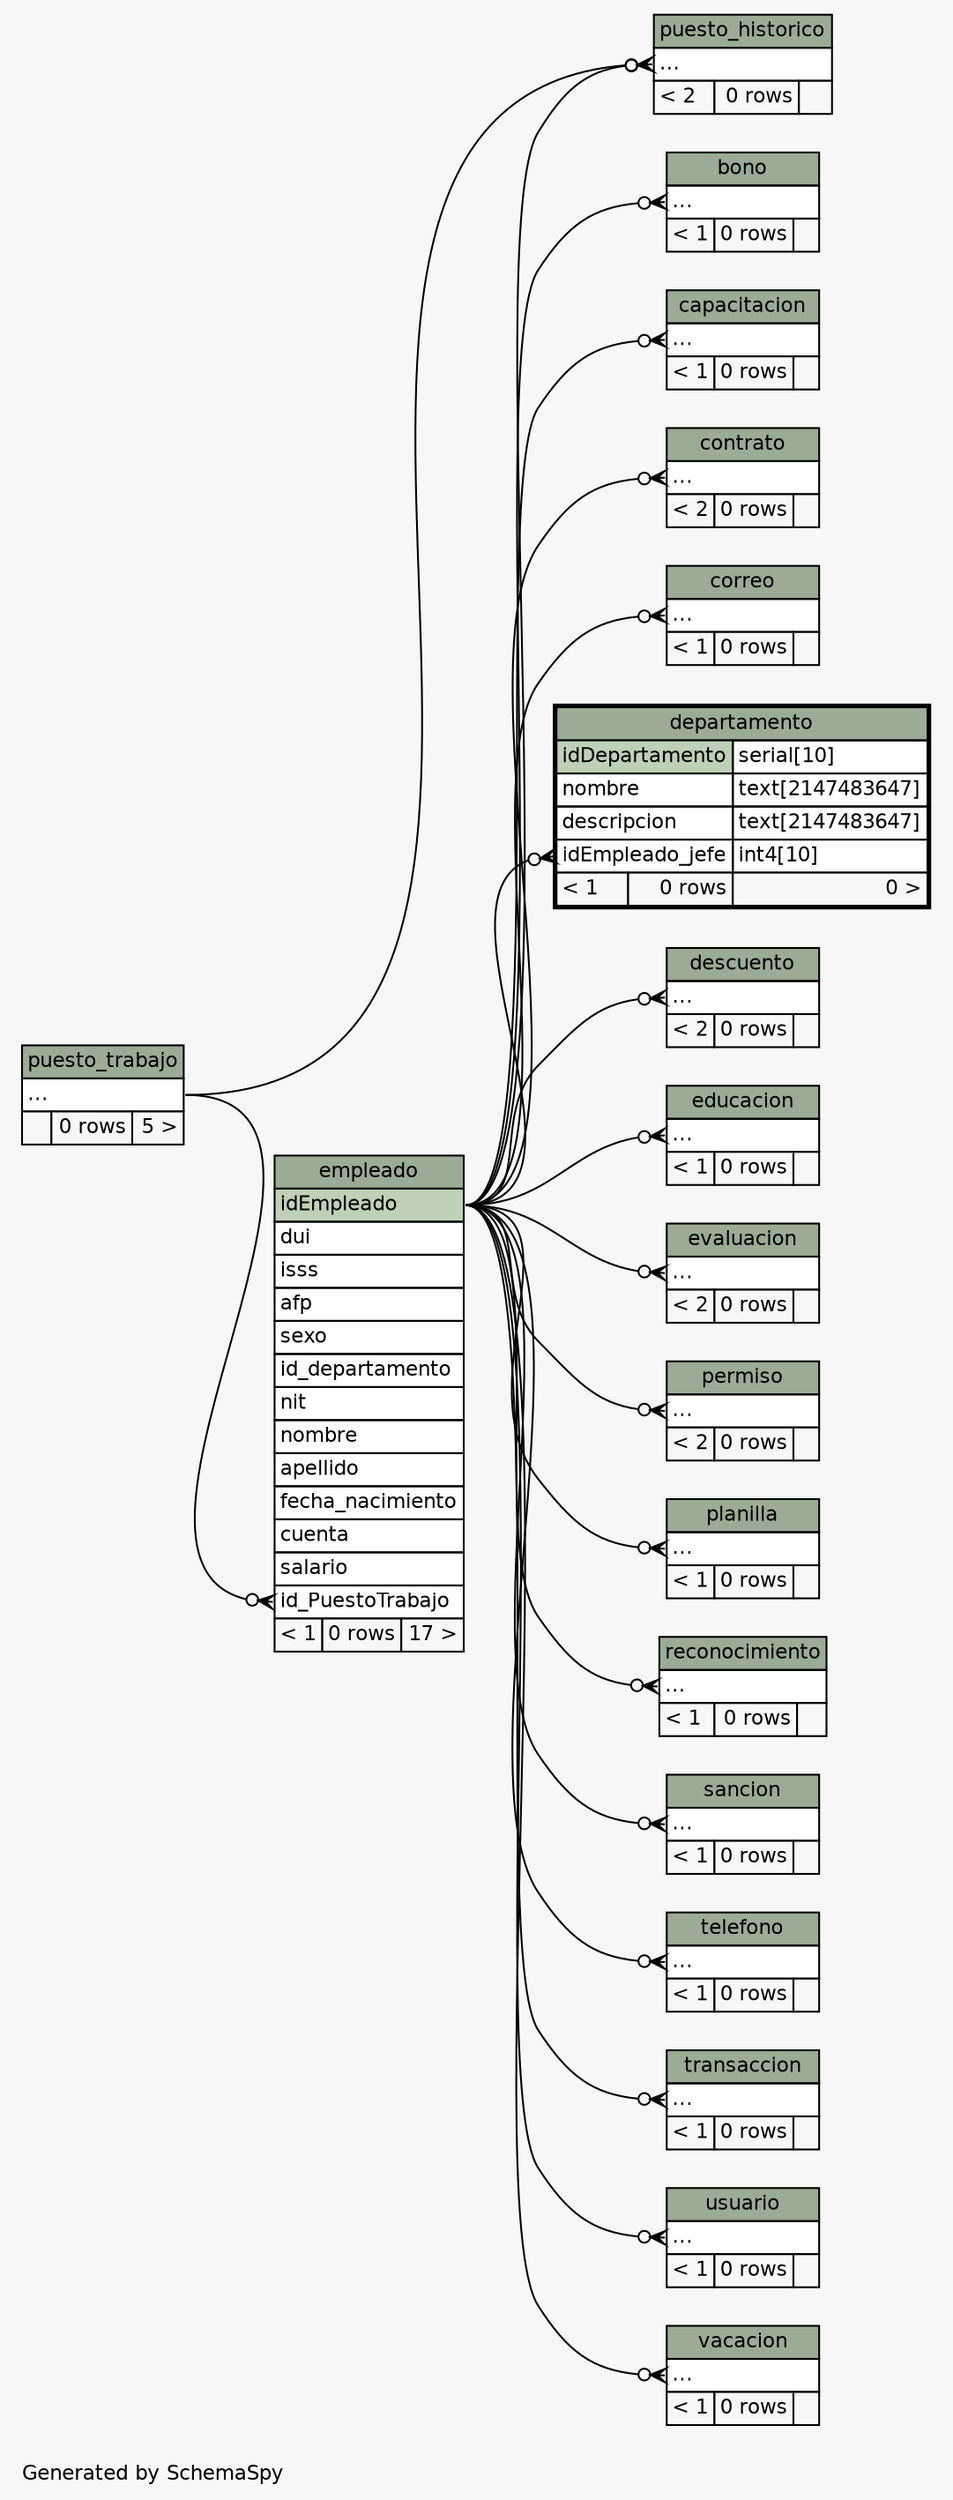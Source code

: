 // dot 2.26.3 on Linux 3.2.0-4-686-pae
// SchemaSpy rev 590
digraph "twoDegreesRelationshipsDiagram" {
  graph [
    rankdir="RL"
    bgcolor="#f7f7f7"
    label="\nGenerated by SchemaSpy"
    labeljust="l"
    nodesep="0.18"
    ranksep="0.46"
    fontname="Helvetica"
    fontsize="11"
  ];
  node [
    fontname="Helvetica"
    fontsize="11"
    shape="plaintext"
  ];
  edge [
    arrowsize="0.8"
  ];
  "bono":"elipses":w -> "empleado":"idEmpleado":e [arrowhead=none dir=back arrowtail=crowodot];
  "capacitacion":"elipses":w -> "empleado":"idEmpleado":e [arrowhead=none dir=back arrowtail=crowodot];
  "contrato":"elipses":w -> "empleado":"idEmpleado":e [arrowhead=none dir=back arrowtail=crowodot];
  "correo":"elipses":w -> "empleado":"idEmpleado":e [arrowhead=none dir=back arrowtail=crowodot];
  "departamento":"idEmpleado_jefe":w -> "empleado":"idEmpleado":e [arrowhead=none dir=back arrowtail=crowodot];
  "descuento":"elipses":w -> "empleado":"idEmpleado":e [arrowhead=none dir=back arrowtail=crowodot];
  "educacion":"elipses":w -> "empleado":"idEmpleado":e [arrowhead=none dir=back arrowtail=crowodot];
  "empleado":"id_PuestoTrabajo":w -> "puesto_trabajo":"elipses":e [arrowhead=none dir=back arrowtail=crowodot];
  "evaluacion":"elipses":w -> "empleado":"idEmpleado":e [arrowhead=none dir=back arrowtail=crowodot];
  "permiso":"elipses":w -> "empleado":"idEmpleado":e [arrowhead=none dir=back arrowtail=crowodot];
  "planilla":"elipses":w -> "empleado":"idEmpleado":e [arrowhead=none dir=back arrowtail=crowodot];
  "puesto_historico":"elipses":w -> "empleado":"idEmpleado":e [arrowhead=none dir=back arrowtail=crowodot];
  "puesto_historico":"elipses":w -> "puesto_trabajo":"elipses":e [arrowhead=none dir=back arrowtail=crowodot];
  "reconocimiento":"elipses":w -> "empleado":"idEmpleado":e [arrowhead=none dir=back arrowtail=crowodot];
  "sancion":"elipses":w -> "empleado":"idEmpleado":e [arrowhead=none dir=back arrowtail=crowodot];
  "telefono":"elipses":w -> "empleado":"idEmpleado":e [arrowhead=none dir=back arrowtail=crowodot];
  "transaccion":"elipses":w -> "empleado":"idEmpleado":e [arrowhead=none dir=back arrowtail=crowodot];
  "usuario":"elipses":w -> "empleado":"idEmpleado":e [arrowhead=none dir=back arrowtail=crowodot];
  "vacacion":"elipses":w -> "empleado":"idEmpleado":e [arrowhead=none dir=back arrowtail=crowodot];
  "bono" [
    label=<
    <TABLE BORDER="0" CELLBORDER="1" CELLSPACING="0" BGCOLOR="#ffffff">
      <TR><TD COLSPAN="3" BGCOLOR="#9bab96" ALIGN="CENTER">bono</TD></TR>
      <TR><TD PORT="elipses" COLSPAN="3" ALIGN="LEFT">...</TD></TR>
      <TR><TD ALIGN="LEFT" BGCOLOR="#f7f7f7">&lt; 1</TD><TD ALIGN="RIGHT" BGCOLOR="#f7f7f7">0 rows</TD><TD ALIGN="RIGHT" BGCOLOR="#f7f7f7">  </TD></TR>
    </TABLE>>
    URL="bono.html"
    tooltip="bono"
  ];
  "capacitacion" [
    label=<
    <TABLE BORDER="0" CELLBORDER="1" CELLSPACING="0" BGCOLOR="#ffffff">
      <TR><TD COLSPAN="3" BGCOLOR="#9bab96" ALIGN="CENTER">capacitacion</TD></TR>
      <TR><TD PORT="elipses" COLSPAN="3" ALIGN="LEFT">...</TD></TR>
      <TR><TD ALIGN="LEFT" BGCOLOR="#f7f7f7">&lt; 1</TD><TD ALIGN="RIGHT" BGCOLOR="#f7f7f7">0 rows</TD><TD ALIGN="RIGHT" BGCOLOR="#f7f7f7">  </TD></TR>
    </TABLE>>
    URL="capacitacion.html"
    tooltip="capacitacion"
  ];
  "contrato" [
    label=<
    <TABLE BORDER="0" CELLBORDER="1" CELLSPACING="0" BGCOLOR="#ffffff">
      <TR><TD COLSPAN="3" BGCOLOR="#9bab96" ALIGN="CENTER">contrato</TD></TR>
      <TR><TD PORT="elipses" COLSPAN="3" ALIGN="LEFT">...</TD></TR>
      <TR><TD ALIGN="LEFT" BGCOLOR="#f7f7f7">&lt; 2</TD><TD ALIGN="RIGHT" BGCOLOR="#f7f7f7">0 rows</TD><TD ALIGN="RIGHT" BGCOLOR="#f7f7f7">  </TD></TR>
    </TABLE>>
    URL="contrato.html"
    tooltip="contrato"
  ];
  "correo" [
    label=<
    <TABLE BORDER="0" CELLBORDER="1" CELLSPACING="0" BGCOLOR="#ffffff">
      <TR><TD COLSPAN="3" BGCOLOR="#9bab96" ALIGN="CENTER">correo</TD></TR>
      <TR><TD PORT="elipses" COLSPAN="3" ALIGN="LEFT">...</TD></TR>
      <TR><TD ALIGN="LEFT" BGCOLOR="#f7f7f7">&lt; 1</TD><TD ALIGN="RIGHT" BGCOLOR="#f7f7f7">0 rows</TD><TD ALIGN="RIGHT" BGCOLOR="#f7f7f7">  </TD></TR>
    </TABLE>>
    URL="correo.html"
    tooltip="correo"
  ];
  "departamento" [
    label=<
    <TABLE BORDER="2" CELLBORDER="1" CELLSPACING="0" BGCOLOR="#ffffff">
      <TR><TD COLSPAN="3" BGCOLOR="#9bab96" ALIGN="CENTER">departamento</TD></TR>
      <TR><TD PORT="idDepartamento" COLSPAN="2" BGCOLOR="#bed1b8" ALIGN="LEFT">idDepartamento</TD><TD PORT="idDepartamento.type" ALIGN="LEFT">serial[10]</TD></TR>
      <TR><TD PORT="nombre" COLSPAN="2" ALIGN="LEFT">nombre</TD><TD PORT="nombre.type" ALIGN="LEFT">text[2147483647]</TD></TR>
      <TR><TD PORT="descripcion" COLSPAN="2" ALIGN="LEFT">descripcion</TD><TD PORT="descripcion.type" ALIGN="LEFT">text[2147483647]</TD></TR>
      <TR><TD PORT="idEmpleado_jefe" COLSPAN="2" ALIGN="LEFT">idEmpleado_jefe</TD><TD PORT="idEmpleado_jefe.type" ALIGN="LEFT">int4[10]</TD></TR>
      <TR><TD ALIGN="LEFT" BGCOLOR="#f7f7f7">&lt; 1</TD><TD ALIGN="RIGHT" BGCOLOR="#f7f7f7">0 rows</TD><TD ALIGN="RIGHT" BGCOLOR="#f7f7f7">0 &gt;</TD></TR>
    </TABLE>>
    URL="departamento.html"
    tooltip="departamento"
  ];
  "descuento" [
    label=<
    <TABLE BORDER="0" CELLBORDER="1" CELLSPACING="0" BGCOLOR="#ffffff">
      <TR><TD COLSPAN="3" BGCOLOR="#9bab96" ALIGN="CENTER">descuento</TD></TR>
      <TR><TD PORT="elipses" COLSPAN="3" ALIGN="LEFT">...</TD></TR>
      <TR><TD ALIGN="LEFT" BGCOLOR="#f7f7f7">&lt; 2</TD><TD ALIGN="RIGHT" BGCOLOR="#f7f7f7">0 rows</TD><TD ALIGN="RIGHT" BGCOLOR="#f7f7f7">  </TD></TR>
    </TABLE>>
    URL="descuento.html"
    tooltip="descuento"
  ];
  "educacion" [
    label=<
    <TABLE BORDER="0" CELLBORDER="1" CELLSPACING="0" BGCOLOR="#ffffff">
      <TR><TD COLSPAN="3" BGCOLOR="#9bab96" ALIGN="CENTER">educacion</TD></TR>
      <TR><TD PORT="elipses" COLSPAN="3" ALIGN="LEFT">...</TD></TR>
      <TR><TD ALIGN="LEFT" BGCOLOR="#f7f7f7">&lt; 1</TD><TD ALIGN="RIGHT" BGCOLOR="#f7f7f7">0 rows</TD><TD ALIGN="RIGHT" BGCOLOR="#f7f7f7">  </TD></TR>
    </TABLE>>
    URL="educacion.html"
    tooltip="educacion"
  ];
  "empleado" [
    label=<
    <TABLE BORDER="0" CELLBORDER="1" CELLSPACING="0" BGCOLOR="#ffffff">
      <TR><TD COLSPAN="3" BGCOLOR="#9bab96" ALIGN="CENTER">empleado</TD></TR>
      <TR><TD PORT="idEmpleado" COLSPAN="3" BGCOLOR="#bed1b8" ALIGN="LEFT">idEmpleado</TD></TR>
      <TR><TD PORT="dui" COLSPAN="3" ALIGN="LEFT">dui</TD></TR>
      <TR><TD PORT="isss" COLSPAN="3" ALIGN="LEFT">isss</TD></TR>
      <TR><TD PORT="afp" COLSPAN="3" ALIGN="LEFT">afp</TD></TR>
      <TR><TD PORT="sexo" COLSPAN="3" ALIGN="LEFT">sexo</TD></TR>
      <TR><TD PORT="id_departamento" COLSPAN="3" ALIGN="LEFT">id_departamento</TD></TR>
      <TR><TD PORT="nit" COLSPAN="3" ALIGN="LEFT">nit</TD></TR>
      <TR><TD PORT="nombre" COLSPAN="3" ALIGN="LEFT">nombre</TD></TR>
      <TR><TD PORT="apellido" COLSPAN="3" ALIGN="LEFT">apellido</TD></TR>
      <TR><TD PORT="fecha_nacimiento" COLSPAN="3" ALIGN="LEFT">fecha_nacimiento</TD></TR>
      <TR><TD PORT="cuenta" COLSPAN="3" ALIGN="LEFT">cuenta</TD></TR>
      <TR><TD PORT="salario" COLSPAN="3" ALIGN="LEFT">salario</TD></TR>
      <TR><TD PORT="id_PuestoTrabajo" COLSPAN="3" ALIGN="LEFT">id_PuestoTrabajo</TD></TR>
      <TR><TD ALIGN="LEFT" BGCOLOR="#f7f7f7">&lt; 1</TD><TD ALIGN="RIGHT" BGCOLOR="#f7f7f7">0 rows</TD><TD ALIGN="RIGHT" BGCOLOR="#f7f7f7">17 &gt;</TD></TR>
    </TABLE>>
    URL="empleado.html"
    tooltip="empleado"
  ];
  "evaluacion" [
    label=<
    <TABLE BORDER="0" CELLBORDER="1" CELLSPACING="0" BGCOLOR="#ffffff">
      <TR><TD COLSPAN="3" BGCOLOR="#9bab96" ALIGN="CENTER">evaluacion</TD></TR>
      <TR><TD PORT="elipses" COLSPAN="3" ALIGN="LEFT">...</TD></TR>
      <TR><TD ALIGN="LEFT" BGCOLOR="#f7f7f7">&lt; 2</TD><TD ALIGN="RIGHT" BGCOLOR="#f7f7f7">0 rows</TD><TD ALIGN="RIGHT" BGCOLOR="#f7f7f7">  </TD></TR>
    </TABLE>>
    URL="evaluacion.html"
    tooltip="evaluacion"
  ];
  "permiso" [
    label=<
    <TABLE BORDER="0" CELLBORDER="1" CELLSPACING="0" BGCOLOR="#ffffff">
      <TR><TD COLSPAN="3" BGCOLOR="#9bab96" ALIGN="CENTER">permiso</TD></TR>
      <TR><TD PORT="elipses" COLSPAN="3" ALIGN="LEFT">...</TD></TR>
      <TR><TD ALIGN="LEFT" BGCOLOR="#f7f7f7">&lt; 2</TD><TD ALIGN="RIGHT" BGCOLOR="#f7f7f7">0 rows</TD><TD ALIGN="RIGHT" BGCOLOR="#f7f7f7">  </TD></TR>
    </TABLE>>
    URL="permiso.html"
    tooltip="permiso"
  ];
  "planilla" [
    label=<
    <TABLE BORDER="0" CELLBORDER="1" CELLSPACING="0" BGCOLOR="#ffffff">
      <TR><TD COLSPAN="3" BGCOLOR="#9bab96" ALIGN="CENTER">planilla</TD></TR>
      <TR><TD PORT="elipses" COLSPAN="3" ALIGN="LEFT">...</TD></TR>
      <TR><TD ALIGN="LEFT" BGCOLOR="#f7f7f7">&lt; 1</TD><TD ALIGN="RIGHT" BGCOLOR="#f7f7f7">0 rows</TD><TD ALIGN="RIGHT" BGCOLOR="#f7f7f7">  </TD></TR>
    </TABLE>>
    URL="planilla.html"
    tooltip="planilla"
  ];
  "puesto_historico" [
    label=<
    <TABLE BORDER="0" CELLBORDER="1" CELLSPACING="0" BGCOLOR="#ffffff">
      <TR><TD COLSPAN="3" BGCOLOR="#9bab96" ALIGN="CENTER">puesto_historico</TD></TR>
      <TR><TD PORT="elipses" COLSPAN="3" ALIGN="LEFT">...</TD></TR>
      <TR><TD ALIGN="LEFT" BGCOLOR="#f7f7f7">&lt; 2</TD><TD ALIGN="RIGHT" BGCOLOR="#f7f7f7">0 rows</TD><TD ALIGN="RIGHT" BGCOLOR="#f7f7f7">  </TD></TR>
    </TABLE>>
    URL="puesto_historico.html"
    tooltip="puesto_historico"
  ];
  "puesto_trabajo" [
    label=<
    <TABLE BORDER="0" CELLBORDER="1" CELLSPACING="0" BGCOLOR="#ffffff">
      <TR><TD COLSPAN="3" BGCOLOR="#9bab96" ALIGN="CENTER">puesto_trabajo</TD></TR>
      <TR><TD PORT="elipses" COLSPAN="3" ALIGN="LEFT">...</TD></TR>
      <TR><TD ALIGN="LEFT" BGCOLOR="#f7f7f7">  </TD><TD ALIGN="RIGHT" BGCOLOR="#f7f7f7">0 rows</TD><TD ALIGN="RIGHT" BGCOLOR="#f7f7f7">5 &gt;</TD></TR>
    </TABLE>>
    URL="puesto_trabajo.html"
    tooltip="puesto_trabajo"
  ];
  "reconocimiento" [
    label=<
    <TABLE BORDER="0" CELLBORDER="1" CELLSPACING="0" BGCOLOR="#ffffff">
      <TR><TD COLSPAN="3" BGCOLOR="#9bab96" ALIGN="CENTER">reconocimiento</TD></TR>
      <TR><TD PORT="elipses" COLSPAN="3" ALIGN="LEFT">...</TD></TR>
      <TR><TD ALIGN="LEFT" BGCOLOR="#f7f7f7">&lt; 1</TD><TD ALIGN="RIGHT" BGCOLOR="#f7f7f7">0 rows</TD><TD ALIGN="RIGHT" BGCOLOR="#f7f7f7">  </TD></TR>
    </TABLE>>
    URL="reconocimiento.html"
    tooltip="reconocimiento"
  ];
  "sancion" [
    label=<
    <TABLE BORDER="0" CELLBORDER="1" CELLSPACING="0" BGCOLOR="#ffffff">
      <TR><TD COLSPAN="3" BGCOLOR="#9bab96" ALIGN="CENTER">sancion</TD></TR>
      <TR><TD PORT="elipses" COLSPAN="3" ALIGN="LEFT">...</TD></TR>
      <TR><TD ALIGN="LEFT" BGCOLOR="#f7f7f7">&lt; 1</TD><TD ALIGN="RIGHT" BGCOLOR="#f7f7f7">0 rows</TD><TD ALIGN="RIGHT" BGCOLOR="#f7f7f7">  </TD></TR>
    </TABLE>>
    URL="sancion.html"
    tooltip="sancion"
  ];
  "telefono" [
    label=<
    <TABLE BORDER="0" CELLBORDER="1" CELLSPACING="0" BGCOLOR="#ffffff">
      <TR><TD COLSPAN="3" BGCOLOR="#9bab96" ALIGN="CENTER">telefono</TD></TR>
      <TR><TD PORT="elipses" COLSPAN="3" ALIGN="LEFT">...</TD></TR>
      <TR><TD ALIGN="LEFT" BGCOLOR="#f7f7f7">&lt; 1</TD><TD ALIGN="RIGHT" BGCOLOR="#f7f7f7">0 rows</TD><TD ALIGN="RIGHT" BGCOLOR="#f7f7f7">  </TD></TR>
    </TABLE>>
    URL="telefono.html"
    tooltip="telefono"
  ];
  "transaccion" [
    label=<
    <TABLE BORDER="0" CELLBORDER="1" CELLSPACING="0" BGCOLOR="#ffffff">
      <TR><TD COLSPAN="3" BGCOLOR="#9bab96" ALIGN="CENTER">transaccion</TD></TR>
      <TR><TD PORT="elipses" COLSPAN="3" ALIGN="LEFT">...</TD></TR>
      <TR><TD ALIGN="LEFT" BGCOLOR="#f7f7f7">&lt; 1</TD><TD ALIGN="RIGHT" BGCOLOR="#f7f7f7">0 rows</TD><TD ALIGN="RIGHT" BGCOLOR="#f7f7f7">  </TD></TR>
    </TABLE>>
    URL="transaccion.html"
    tooltip="transaccion"
  ];
  "usuario" [
    label=<
    <TABLE BORDER="0" CELLBORDER="1" CELLSPACING="0" BGCOLOR="#ffffff">
      <TR><TD COLSPAN="3" BGCOLOR="#9bab96" ALIGN="CENTER">usuario</TD></TR>
      <TR><TD PORT="elipses" COLSPAN="3" ALIGN="LEFT">...</TD></TR>
      <TR><TD ALIGN="LEFT" BGCOLOR="#f7f7f7">&lt; 1</TD><TD ALIGN="RIGHT" BGCOLOR="#f7f7f7">0 rows</TD><TD ALIGN="RIGHT" BGCOLOR="#f7f7f7">  </TD></TR>
    </TABLE>>
    URL="usuario.html"
    tooltip="usuario"
  ];
  "vacacion" [
    label=<
    <TABLE BORDER="0" CELLBORDER="1" CELLSPACING="0" BGCOLOR="#ffffff">
      <TR><TD COLSPAN="3" BGCOLOR="#9bab96" ALIGN="CENTER">vacacion</TD></TR>
      <TR><TD PORT="elipses" COLSPAN="3" ALIGN="LEFT">...</TD></TR>
      <TR><TD ALIGN="LEFT" BGCOLOR="#f7f7f7">&lt; 1</TD><TD ALIGN="RIGHT" BGCOLOR="#f7f7f7">0 rows</TD><TD ALIGN="RIGHT" BGCOLOR="#f7f7f7">  </TD></TR>
    </TABLE>>
    URL="vacacion.html"
    tooltip="vacacion"
  ];
}
